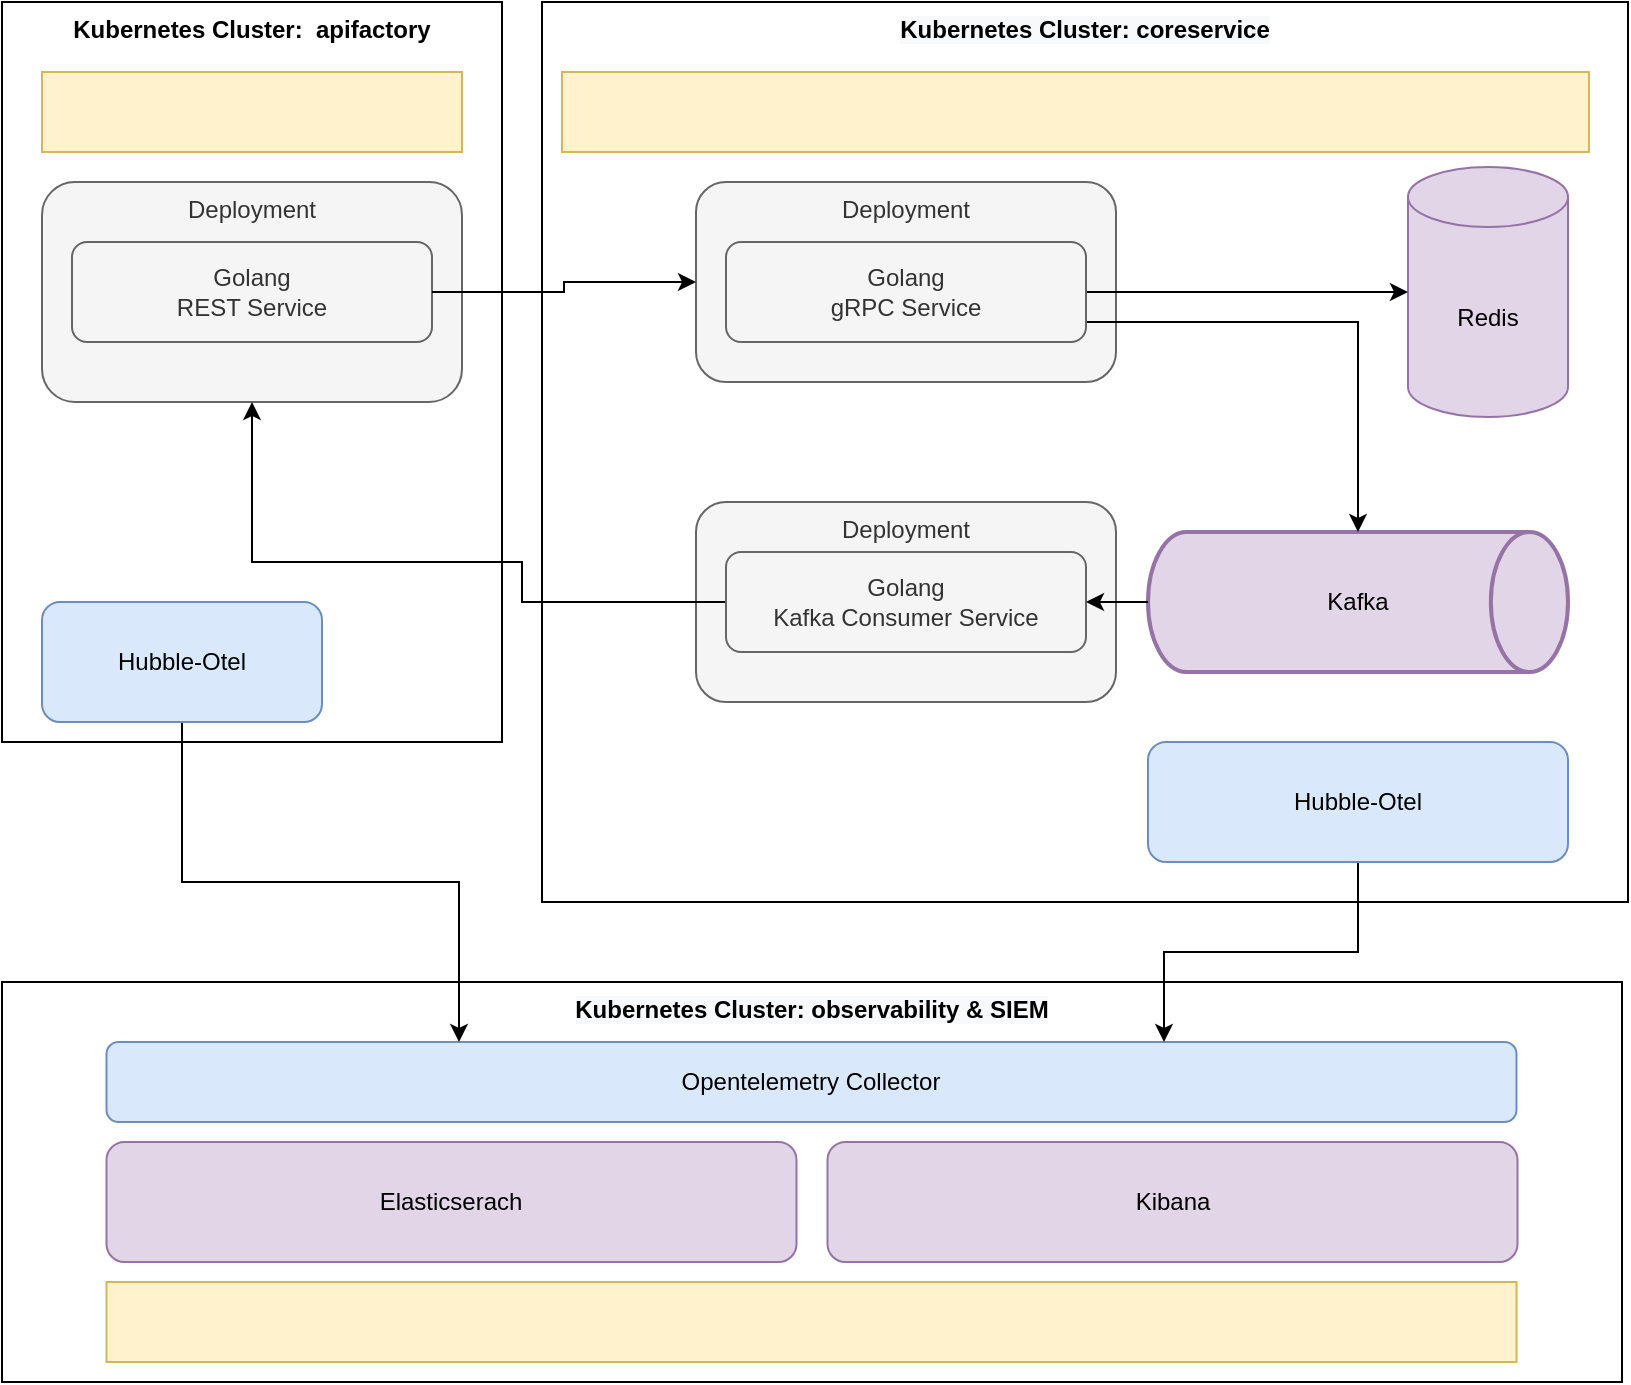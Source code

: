 <mxfile version="20.5.3"><diagram id="UYrVQQysQlwIZY1ftF5g" name="Seite-1"><mxGraphModel dx="830" dy="757" grid="1" gridSize="10" guides="1" tooltips="1" connect="1" arrows="1" fold="1" page="1" pageScale="1" pageWidth="827" pageHeight="1169" math="0" shadow="0"><root><mxCell id="0"/><mxCell id="1" parent="0"/><mxCell id="Jfo5cmy4yhgtoyJRQc9P-2" value="&lt;span style=&quot;caret-color: rgb(0, 0, 0); color: rgb(0, 0, 0); font-family: Helvetica; font-size: 12px; font-style: normal; font-variant-caps: normal; letter-spacing: normal; text-align: center; text-indent: 0px; text-transform: none; word-spacing: 0px; -webkit-text-stroke-width: 0px; background-color: rgb(248, 249, 250); text-decoration: none; float: none; display: inline !important;&quot;&gt;&lt;b&gt;Kubernetes Cluster: coreservice&lt;/b&gt;&lt;/span&gt;" style="rounded=0;whiteSpace=wrap;html=1;verticalAlign=top;" parent="1" vertex="1"><mxGeometry x="390" y="10" width="543" height="450" as="geometry"/></mxCell><mxCell id="Jfo5cmy4yhgtoyJRQc9P-1" value="&lt;b&gt;Kubernetes Cluster: &amp;nbsp;apifactory&lt;/b&gt;" style="rounded=0;whiteSpace=wrap;html=1;verticalAlign=top;" parent="1" vertex="1"><mxGeometry x="120" y="10" width="250" height="370" as="geometry"/></mxCell><mxCell id="Jfo5cmy4yhgtoyJRQc9P-7" value="Deployment" style="rounded=1;whiteSpace=wrap;html=1;verticalAlign=top;fillColor=#f5f5f5;fontColor=#333333;strokeColor=#666666;" parent="1" vertex="1"><mxGeometry x="140" y="100" width="210" height="110" as="geometry"/></mxCell><mxCell id="Jfo5cmy4yhgtoyJRQc9P-3" value="Golang&lt;br&gt;REST Service" style="rounded=1;whiteSpace=wrap;html=1;fillColor=#f5f5f5;fontColor=#333333;strokeColor=#666666;" parent="1" vertex="1"><mxGeometry x="155" y="130" width="180" height="50" as="geometry"/></mxCell><mxCell id="Jfo5cmy4yhgtoyJRQc9P-5" value="Redis" style="shape=cylinder3;whiteSpace=wrap;html=1;boundedLbl=1;backgroundOutline=1;size=15;fillColor=#e1d5e7;strokeColor=#9673a6;" parent="1" vertex="1"><mxGeometry x="823" y="92.5" width="80" height="125" as="geometry"/></mxCell><mxCell id="Jfo5cmy4yhgtoyJRQc9P-6" value="Kafka" style="strokeWidth=2;html=1;shape=mxgraph.flowchart.direct_data;whiteSpace=wrap;fillColor=#e1d5e7;strokeColor=#9673a6;" parent="1" vertex="1"><mxGeometry x="693" y="275" width="210" height="70" as="geometry"/></mxCell><mxCell id="Jfo5cmy4yhgtoyJRQc9P-12" value="Deployment" style="rounded=1;whiteSpace=wrap;html=1;verticalAlign=top;fillColor=#f5f5f5;fontColor=#333333;strokeColor=#666666;" parent="1" vertex="1"><mxGeometry x="467" y="260" width="210" height="100" as="geometry"/></mxCell><mxCell id="Jfo5cmy4yhgtoyJRQc9P-15" value="Deployment" style="rounded=1;whiteSpace=wrap;html=1;verticalAlign=top;fillColor=#f5f5f5;fontColor=#333333;strokeColor=#666666;" parent="1" vertex="1"><mxGeometry x="467" y="100" width="210" height="100" as="geometry"/></mxCell><mxCell id="Jfo5cmy4yhgtoyJRQc9P-18" style="edgeStyle=orthogonalEdgeStyle;rounded=0;orthogonalLoop=1;jettySize=auto;html=1;entryX=0;entryY=0.5;entryDx=0;entryDy=0;entryPerimeter=0;" parent="1" source="Jfo5cmy4yhgtoyJRQc9P-16" target="Jfo5cmy4yhgtoyJRQc9P-5" edge="1"><mxGeometry relative="1" as="geometry"/></mxCell><mxCell id="Jfo5cmy4yhgtoyJRQc9P-28" style="edgeStyle=orthogonalEdgeStyle;rounded=0;orthogonalLoop=1;jettySize=auto;html=1;entryX=0.5;entryY=0;entryDx=0;entryDy=0;entryPerimeter=0;endArrow=classic;endFill=1;" parent="1" source="Jfo5cmy4yhgtoyJRQc9P-16" target="Jfo5cmy4yhgtoyJRQc9P-6" edge="1"><mxGeometry relative="1" as="geometry"><Array as="points"><mxPoint x="798" y="170"/></Array></mxGeometry></mxCell><mxCell id="Jfo5cmy4yhgtoyJRQc9P-16" value="Golang&lt;br&gt;gRPC Service" style="rounded=1;whiteSpace=wrap;html=1;fillColor=#f5f5f5;fontColor=#333333;strokeColor=#666666;" parent="1" vertex="1"><mxGeometry x="482" y="130" width="180" height="50" as="geometry"/></mxCell><mxCell id="PnyKX13S0CjQ3W9O0yL8-2" style="edgeStyle=orthogonalEdgeStyle;rounded=0;orthogonalLoop=1;jettySize=auto;html=1;entryX=0.5;entryY=1;entryDx=0;entryDy=0;exitX=0;exitY=0.5;exitDx=0;exitDy=0;" edge="1" parent="1" source="Jfo5cmy4yhgtoyJRQc9P-25" target="Jfo5cmy4yhgtoyJRQc9P-7"><mxGeometry relative="1" as="geometry"><Array as="points"><mxPoint x="380" y="310"/><mxPoint x="380" y="290"/><mxPoint x="245" y="290"/></Array></mxGeometry></mxCell><mxCell id="Jfo5cmy4yhgtoyJRQc9P-25" value="Golang&lt;br&gt;Kafka Consumer Service" style="rounded=1;whiteSpace=wrap;html=1;fillColor=#f5f5f5;fontColor=#333333;strokeColor=#666666;" parent="1" vertex="1"><mxGeometry x="482" y="285" width="180" height="50" as="geometry"/></mxCell><mxCell id="Jfo5cmy4yhgtoyJRQc9P-29" style="edgeStyle=orthogonalEdgeStyle;rounded=0;orthogonalLoop=1;jettySize=auto;html=1;entryX=1;entryY=0.5;entryDx=0;entryDy=0;endArrow=classic;endFill=1;" parent="1" source="Jfo5cmy4yhgtoyJRQc9P-6" target="Jfo5cmy4yhgtoyJRQc9P-25" edge="1"><mxGeometry relative="1" as="geometry"/></mxCell><mxCell id="Jfo5cmy4yhgtoyJRQc9P-33" value="" style="rounded=0;whiteSpace=wrap;html=1;fillColor=#fff2cc;strokeColor=#d6b656;" parent="1" vertex="1"><mxGeometry x="140" y="45" width="210" height="40" as="geometry"/></mxCell><mxCell id="Jfo5cmy4yhgtoyJRQc9P-34" value="" style="rounded=0;whiteSpace=wrap;html=1;fillColor=#fff2cc;strokeColor=#d6b656;" parent="1" vertex="1"><mxGeometry x="400" y="45" width="513.5" height="40" as="geometry"/></mxCell><mxCell id="Jfo5cmy4yhgtoyJRQc9P-35" value="&lt;span style=&quot;caret-color: rgb(0, 0, 0); color: rgb(0, 0, 0); font-family: Helvetica; font-size: 12px; font-style: normal; font-variant-caps: normal; letter-spacing: normal; text-align: center; text-indent: 0px; text-transform: none; word-spacing: 0px; -webkit-text-stroke-width: 0px; background-color: rgb(248, 249, 250); text-decoration: none; float: none; display: inline !important;&quot;&gt;&lt;b&gt;Kubernetes Cluster: observability &amp;amp; SIEM&lt;/b&gt;&lt;/span&gt;" style="rounded=0;whiteSpace=wrap;html=1;verticalAlign=top;" parent="1" vertex="1"><mxGeometry x="120" y="500" width="810" height="200" as="geometry"/></mxCell><mxCell id="Jfo5cmy4yhgtoyJRQc9P-32" value="Opentelemetry Collector" style="rounded=1;whiteSpace=wrap;html=1;verticalAlign=middle;fillColor=#dae8fc;strokeColor=#6c8ebf;" parent="1" vertex="1"><mxGeometry x="172.25" y="530" width="705" height="40" as="geometry"/></mxCell><mxCell id="Jfo5cmy4yhgtoyJRQc9P-36" value="&lt;span style=&quot;caret-color: rgba(0, 0, 0, 0); color: rgba(0, 0, 0, 0); font-family: monospace; font-size: 0px; text-align: start;&quot;&gt;%3CmxGraphModel%3E%3Croot%3E%3CmxCell%20id%3D%220%22%2F%3E%3CmxCell%20id%3D%221%22%20parent%3D%220%22%2F%3E%3CmxCell%20id%3D%222%22%20value%3D%22%22%20style%3D%22shape%3Dimage%3BverticalLabelPosition%3Dbottom%3BlabelBackgroundColor%3Ddefault%3BverticalAlign%3Dtop%3Baspect%3Dfixed%3BimageAspect%3D0%3Bimage%3Dhttps%3A%2F%2Fseeklogo.com%2Fimages%2FC%2Fcilium-logo-B9B53FC8EA-seeklogo.com.png%3B%22%20vertex%3D%221%22%20parent%3D%221%22%3E%3CmxGeometry%20x%3D%22208.57%22%20y%3D%2252.5%22%20width%3D%2271.43%22%20height%3D%2225%22%20as%3D%22geometry%22%2F%3E%3C%2FmxCell%3E%3C%2Froot%3E%3C%2FmxGraphModel%3E&lt;/span&gt;" style="rounded=0;whiteSpace=wrap;html=1;fillColor=#fff2cc;strokeColor=#d6b656;" parent="1" vertex="1"><mxGeometry x="172.25" y="650" width="705" height="40" as="geometry"/></mxCell><mxCell id="Jfo5cmy4yhgtoyJRQc9P-37" value="Elasticserach" style="rounded=1;whiteSpace=wrap;html=1;fillColor=#e1d5e7;strokeColor=#9673a6;" parent="1" vertex="1"><mxGeometry x="172.25" y="580" width="345" height="60" as="geometry"/></mxCell><mxCell id="Jfo5cmy4yhgtoyJRQc9P-38" value="Kibana" style="rounded=1;whiteSpace=wrap;html=1;fillColor=#e1d5e7;strokeColor=#9673a6;" parent="1" vertex="1"><mxGeometry x="532.75" y="580" width="345" height="60" as="geometry"/></mxCell><mxCell id="Jfo5cmy4yhgtoyJRQc9P-42" style="edgeStyle=orthogonalEdgeStyle;rounded=0;orthogonalLoop=1;jettySize=auto;html=1;entryX=0.75;entryY=0;entryDx=0;entryDy=0;endArrow=classic;endFill=1;" parent="1" source="Jfo5cmy4yhgtoyJRQc9P-39" target="Jfo5cmy4yhgtoyJRQc9P-32" edge="1"><mxGeometry relative="1" as="geometry"/></mxCell><mxCell id="Jfo5cmy4yhgtoyJRQc9P-39" value="Hubble-Otel" style="rounded=1;whiteSpace=wrap;html=1;fillColor=#dae8fc;strokeColor=#6c8ebf;" parent="1" vertex="1"><mxGeometry x="693" y="380" width="210" height="60" as="geometry"/></mxCell><mxCell id="Jfo5cmy4yhgtoyJRQc9P-41" style="edgeStyle=orthogonalEdgeStyle;rounded=0;orthogonalLoop=1;jettySize=auto;html=1;entryX=0.25;entryY=0;entryDx=0;entryDy=0;endArrow=classic;endFill=1;" parent="1" source="Jfo5cmy4yhgtoyJRQc9P-40" target="Jfo5cmy4yhgtoyJRQc9P-32" edge="1"><mxGeometry relative="1" as="geometry"/></mxCell><mxCell id="Jfo5cmy4yhgtoyJRQc9P-40" value="Hubble-Otel" style="rounded=1;whiteSpace=wrap;html=1;fillColor=#dae8fc;strokeColor=#6c8ebf;" parent="1" vertex="1"><mxGeometry x="140" y="310" width="140" height="60" as="geometry"/></mxCell><mxCell id="Jfo5cmy4yhgtoyJRQc9P-47" value="" style="shape=image;verticalLabelPosition=bottom;labelBackgroundColor=default;verticalAlign=top;aspect=fixed;imageAspect=0;image=https://seeklogo.com/images/C/cilium-logo-B9B53FC8EA-seeklogo.com.png;" parent="1" vertex="1"><mxGeometry x="208.57" y="52.5" width="71.43" height="25" as="geometry"/></mxCell><mxCell id="Jfo5cmy4yhgtoyJRQc9P-48" value="" style="shape=image;verticalLabelPosition=bottom;labelBackgroundColor=default;verticalAlign=top;aspect=fixed;imageAspect=0;image=https://seeklogo.com/images/C/cilium-logo-B9B53FC8EA-seeklogo.com.png;" parent="1" vertex="1"><mxGeometry x="621.04" y="52.5" width="71.43" height="25" as="geometry"/></mxCell><mxCell id="Jfo5cmy4yhgtoyJRQc9P-49" value="" style="shape=image;verticalLabelPosition=bottom;labelBackgroundColor=default;verticalAlign=top;aspect=fixed;imageAspect=0;image=https://seeklogo.com/images/C/cilium-logo-B9B53FC8EA-seeklogo.com.png;" parent="1" vertex="1"><mxGeometry x="486.54" y="657.5" width="71.43" height="25" as="geometry"/></mxCell><mxCell id="Jfo5cmy4yhgtoyJRQc9P-50" value="" style="shape=image;verticalLabelPosition=bottom;labelBackgroundColor=default;verticalAlign=top;aspect=fixed;imageAspect=0;image=https://kubernetes.io/images/favicon.png;" parent="1" vertex="1"><mxGeometry x="130" y="15" width="22" height="22" as="geometry"/></mxCell><mxCell id="Jfo5cmy4yhgtoyJRQc9P-53" value="" style="shape=image;verticalLabelPosition=bottom;labelBackgroundColor=default;verticalAlign=top;aspect=fixed;imageAspect=0;image=https://kubernetes.io/images/favicon.png;" parent="1" vertex="1"><mxGeometry x="400" y="15" width="22" height="22" as="geometry"/></mxCell><mxCell id="Jfo5cmy4yhgtoyJRQc9P-54" value="" style="shape=image;verticalLabelPosition=bottom;labelBackgroundColor=default;verticalAlign=top;aspect=fixed;imageAspect=0;image=https://kubernetes.io/images/favicon.png;" parent="1" vertex="1"><mxGeometry x="130" y="508" width="22" height="22" as="geometry"/></mxCell><mxCell id="Jfo5cmy4yhgtoyJRQc9P-56" value="" style="shape=image;verticalLabelPosition=bottom;labelBackgroundColor=default;verticalAlign=top;aspect=fixed;imageAspect=0;image=https://cncf-branding.netlify.app/img/projects/opentelemetry/icon/color/opentelemetry-icon-color.png;" parent="1" vertex="1"><mxGeometry x="142" y="315" width="20" height="20" as="geometry"/></mxCell><mxCell id="Jfo5cmy4yhgtoyJRQc9P-57" value="" style="shape=image;verticalLabelPosition=bottom;labelBackgroundColor=default;verticalAlign=top;aspect=fixed;imageAspect=0;image=https://cncf-branding.netlify.app/img/projects/opentelemetry/icon/color/opentelemetry-icon-color.png;" parent="1" vertex="1"><mxGeometry x="700" y="390" width="20" height="20" as="geometry"/></mxCell><mxCell id="Jfo5cmy4yhgtoyJRQc9P-58" value="" style="shape=image;verticalLabelPosition=bottom;labelBackgroundColor=default;verticalAlign=top;aspect=fixed;imageAspect=0;image=https://cncf-branding.netlify.app/img/projects/opentelemetry/icon/color/opentelemetry-icon-color.png;" parent="1" vertex="1"><mxGeometry x="187.25" y="540" width="20" height="20" as="geometry"/></mxCell><mxCell id="PnyKX13S0CjQ3W9O0yL8-1" style="edgeStyle=orthogonalEdgeStyle;rounded=0;orthogonalLoop=1;jettySize=auto;html=1;entryX=0;entryY=0.5;entryDx=0;entryDy=0;" edge="1" parent="1" source="Jfo5cmy4yhgtoyJRQc9P-3" target="Jfo5cmy4yhgtoyJRQc9P-15"><mxGeometry relative="1" as="geometry"/></mxCell></root></mxGraphModel></diagram></mxfile>